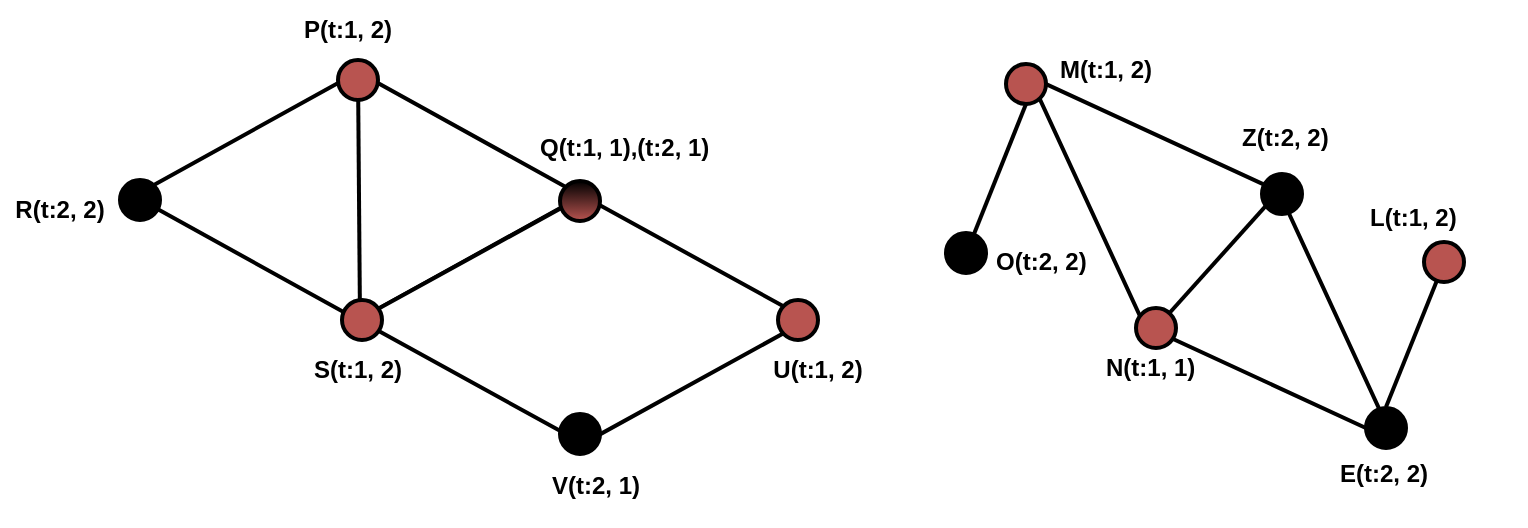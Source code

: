 <mxfile version="20.5.1" type="github" pages="2">
  <diagram id="48U7BdmEkysenEwDf8BN" name="Page-1">
    <mxGraphModel dx="868" dy="468" grid="1" gridSize="12" guides="1" tooltips="1" connect="1" arrows="1" fold="1" page="1" pageScale="1" pageWidth="800" pageHeight="350" math="0" shadow="0">
      <root>
        <mxCell id="0" />
        <mxCell id="1" parent="0" />
        <mxCell id="6tWI4RjrdA326ixy7KlU-11" value="&lt;b&gt;E(t:2, 2)&lt;/b&gt;" style="text;whiteSpace=wrap;html=1;strokeWidth=2;" parent="1" vertex="1">
          <mxGeometry x="672" y="272" width="80" height="40" as="geometry" />
        </mxCell>
        <mxCell id="6tWI4RjrdA326ixy7KlU-13" value="" style="rhombus;whiteSpace=wrap;html=1;strokeWidth=2;" parent="1" vertex="1">
          <mxGeometry x="71" y="85" width="224" height="124" as="geometry" />
        </mxCell>
        <mxCell id="6tWI4RjrdA326ixy7KlU-14" value="" style="rhombus;whiteSpace=wrap;html=1;strokeWidth=2;rotation=0;direction=west;" parent="1" vertex="1">
          <mxGeometry x="183.16" y="147" width="224.84" height="123.8" as="geometry" />
        </mxCell>
        <mxCell id="6tWI4RjrdA326ixy7KlU-15" value="" style="endArrow=none;html=1;rounded=0;entryX=0.5;entryY=0;entryDx=0;entryDy=0;strokeWidth=2;" parent="1" target="6tWI4RjrdA326ixy7KlU-13" edge="1">
          <mxGeometry width="50" height="50" relative="1" as="geometry">
            <mxPoint x="184" y="209" as="sourcePoint" />
            <mxPoint x="148" y="85" as="targetPoint" />
          </mxGeometry>
        </mxCell>
        <mxCell id="6tWI4RjrdA326ixy7KlU-16" value="" style="ellipse;whiteSpace=wrap;html=1;aspect=fixed;fillColor=#B85450;strokeColor=#000000;strokeWidth=2;" parent="1" vertex="1">
          <mxGeometry x="173" y="79" width="20" height="20" as="geometry" />
        </mxCell>
        <mxCell id="6tWI4RjrdA326ixy7KlU-17" value="" style="ellipse;whiteSpace=wrap;html=1;aspect=fixed;fillColor=#000000;strokeWidth=2;" parent="1" vertex="1">
          <mxGeometry x="64" y="139" width="20" height="20" as="geometry" />
        </mxCell>
        <mxCell id="6tWI4RjrdA326ixy7KlU-18" value="" style="ellipse;whiteSpace=wrap;html=1;aspect=fixed;fillColor=#B85450;strokeWidth=2;" parent="1" vertex="1">
          <mxGeometry x="175" y="199" width="20" height="20" as="geometry" />
        </mxCell>
        <mxCell id="6tWI4RjrdA326ixy7KlU-19" value="" style="ellipse;whiteSpace=wrap;html=1;aspect=fixed;fillColor=#000000;strokeWidth=2;gradientColor=#B85450;" parent="1" vertex="1">
          <mxGeometry x="284" y="139.5" width="20" height="20" as="geometry" />
        </mxCell>
        <mxCell id="6tWI4RjrdA326ixy7KlU-20" value="" style="ellipse;whiteSpace=wrap;html=1;aspect=fixed;fillColor=#000000;strokeWidth=2;" parent="1" vertex="1">
          <mxGeometry x="284" y="256" width="20" height="20" as="geometry" />
        </mxCell>
        <mxCell id="6tWI4RjrdA326ixy7KlU-21" value="" style="ellipse;whiteSpace=wrap;html=1;aspect=fixed;fillColor=#B85450;strokeWidth=2;" parent="1" vertex="1">
          <mxGeometry x="393" y="199" width="20" height="20" as="geometry" />
        </mxCell>
        <mxCell id="6tWI4RjrdA326ixy7KlU-22" value="&lt;b&gt;P(t:1, 2)&lt;/b&gt;" style="text;html=1;strokeColor=none;fillColor=none;align=center;verticalAlign=middle;whiteSpace=wrap;rounded=0;strokeWidth=2;" parent="1" vertex="1">
          <mxGeometry x="148" y="49" width="60" height="30" as="geometry" />
        </mxCell>
        <mxCell id="6tWI4RjrdA326ixy7KlU-23" value="&lt;b&gt;Q(t:1, 1),(t:2, 1)&lt;/b&gt;" style="text;whiteSpace=wrap;html=1;strokeWidth=2;" parent="1" vertex="1">
          <mxGeometry x="272" y="109" width="91" height="25" as="geometry" />
        </mxCell>
        <mxCell id="6tWI4RjrdA326ixy7KlU-24" value="&lt;b&gt;R(t:2, 2)&lt;/b&gt;" style="text;html=1;strokeColor=none;fillColor=none;align=center;verticalAlign=middle;whiteSpace=wrap;rounded=0;strokeWidth=2;" parent="1" vertex="1">
          <mxGeometry x="4" y="139" width="60" height="30" as="geometry" />
        </mxCell>
        <mxCell id="6tWI4RjrdA326ixy7KlU-25" value="&lt;b&gt;S(t:1, 2)&lt;/b&gt;" style="text;html=1;strokeColor=none;fillColor=none;align=center;verticalAlign=middle;whiteSpace=wrap;rounded=0;strokeWidth=2;" parent="1" vertex="1">
          <mxGeometry x="153" y="219" width="60" height="30" as="geometry" />
        </mxCell>
        <mxCell id="6tWI4RjrdA326ixy7KlU-26" value="&lt;b&gt;V(t:2, 1)&lt;/b&gt;" style="text;html=1;strokeColor=none;fillColor=none;align=center;verticalAlign=middle;whiteSpace=wrap;rounded=0;strokeWidth=2;" parent="1" vertex="1">
          <mxGeometry x="272" y="277" width="60" height="30" as="geometry" />
        </mxCell>
        <mxCell id="6tWI4RjrdA326ixy7KlU-27" value="&lt;b&gt;U(t:1, 2)&lt;/b&gt;" style="text;html=1;strokeColor=none;fillColor=none;align=center;verticalAlign=middle;whiteSpace=wrap;rounded=0;strokeWidth=2;" parent="1" vertex="1">
          <mxGeometry x="383" y="219" width="60" height="30" as="geometry" />
        </mxCell>
        <mxCell id="6tWI4RjrdA326ixy7KlU-41" value="" style="rhombus;whiteSpace=wrap;html=1;rotation=45;strokeWidth=2;" parent="1" vertex="1">
          <mxGeometry x="480.9" y="130.82" width="257.85" height="95" as="geometry" />
        </mxCell>
        <mxCell id="6tWI4RjrdA326ixy7KlU-42" value="" style="endArrow=none;html=1;rounded=0;entryX=0.5;entryY=0;entryDx=0;entryDy=0;strokeWidth=2;" parent="1" target="6tWI4RjrdA326ixy7KlU-41" edge="1">
          <mxGeometry width="50" height="50" relative="1" as="geometry">
            <mxPoint x="582" y="213" as="sourcePoint" />
            <mxPoint x="632" y="163" as="targetPoint" />
          </mxGeometry>
        </mxCell>
        <mxCell id="6tWI4RjrdA326ixy7KlU-43" value="" style="ellipse;whiteSpace=wrap;html=1;aspect=fixed;fillColor=#B85450;strokeWidth=2;" parent="1" vertex="1">
          <mxGeometry x="572" y="203" width="20" height="20" as="geometry" />
        </mxCell>
        <mxCell id="6tWI4RjrdA326ixy7KlU-44" value="" style="ellipse;whiteSpace=wrap;html=1;aspect=fixed;fillColor=#B85450;strokeWidth=2;" parent="1" vertex="1">
          <mxGeometry x="507" y="81" width="20" height="20" as="geometry" />
        </mxCell>
        <mxCell id="6tWI4RjrdA326ixy7KlU-45" value="" style="ellipse;whiteSpace=wrap;html=1;aspect=fixed;fillColor=#000000;strokeWidth=2;" parent="1" vertex="1">
          <mxGeometry x="635" y="136" width="20" height="20" as="geometry" />
        </mxCell>
        <mxCell id="6tWI4RjrdA326ixy7KlU-46" value="" style="ellipse;whiteSpace=wrap;html=1;aspect=fixed;fillColor=#000000;strokeWidth=2;" parent="1" vertex="1">
          <mxGeometry x="687" y="253" width="20" height="20" as="geometry" />
        </mxCell>
        <mxCell id="6tWI4RjrdA326ixy7KlU-47" value="" style="endArrow=none;html=1;rounded=0;strokeWidth=2;" parent="1" edge="1">
          <mxGeometry width="50" height="50" relative="1" as="geometry">
            <mxPoint x="487" y="176" as="sourcePoint" />
            <mxPoint x="517" y="101" as="targetPoint" />
          </mxGeometry>
        </mxCell>
        <mxCell id="6tWI4RjrdA326ixy7KlU-48" value="" style="ellipse;whiteSpace=wrap;html=1;aspect=fixed;fillColor=#000000;strokeWidth=2;" parent="1" vertex="1">
          <mxGeometry x="477" y="165.5" width="20" height="20" as="geometry" />
        </mxCell>
        <mxCell id="6tWI4RjrdA326ixy7KlU-49" value="" style="endArrow=none;html=1;rounded=0;strokeWidth=2;" parent="1" edge="1">
          <mxGeometry width="50" height="50" relative="1" as="geometry">
            <mxPoint x="697" y="252.5" as="sourcePoint" />
            <mxPoint x="727" y="178" as="targetPoint" />
          </mxGeometry>
        </mxCell>
        <mxCell id="6tWI4RjrdA326ixy7KlU-50" value="" style="ellipse;whiteSpace=wrap;html=1;aspect=fixed;fillColor=#B85450;strokeWidth=2;" parent="1" vertex="1">
          <mxGeometry x="716" y="170" width="20" height="20" as="geometry" />
        </mxCell>
        <mxCell id="6tWI4RjrdA326ixy7KlU-51" value="&lt;b&gt;M(t:1, 2)&lt;/b&gt;" style="text;html=1;strokeColor=none;fillColor=none;align=center;verticalAlign=middle;whiteSpace=wrap;rounded=0;strokeWidth=2;" parent="1" vertex="1">
          <mxGeometry x="527" y="69" width="60" height="30" as="geometry" />
        </mxCell>
        <mxCell id="6tWI4RjrdA326ixy7KlU-52" value="&lt;b&gt;N(t:1, 1)&lt;/b&gt;" style="text;whiteSpace=wrap;html=1;strokeWidth=2;" parent="1" vertex="1">
          <mxGeometry x="555" y="219" width="80" height="40" as="geometry" />
        </mxCell>
        <mxCell id="6tWI4RjrdA326ixy7KlU-53" value="&lt;b&gt;O(t:2, 2)&lt;/b&gt;" style="text;whiteSpace=wrap;html=1;strokeWidth=2;" parent="1" vertex="1">
          <mxGeometry x="500" y="165.5" width="50" height="40" as="geometry" />
        </mxCell>
        <mxCell id="6tWI4RjrdA326ixy7KlU-54" value="&lt;b&gt;Z(t:2, 2)&lt;/b&gt;" style="text;whiteSpace=wrap;html=1;strokeWidth=2;" parent="1" vertex="1">
          <mxGeometry x="623" y="104" width="80" height="40" as="geometry" />
        </mxCell>
        <mxCell id="6tWI4RjrdA326ixy7KlU-55" value="&lt;b&gt;L(t:1, 2)&lt;/b&gt;" style="text;whiteSpace=wrap;html=1;strokeWidth=2;" parent="1" vertex="1">
          <mxGeometry x="687" y="144" width="80" height="40" as="geometry" />
        </mxCell>
      </root>
    </mxGraphModel>
  </diagram>
  <diagram id="8jtf24WhiEVQzLLhBffS" name="Page-2">
    <mxGraphModel dx="868" dy="468" grid="1" gridSize="10" guides="1" tooltips="1" connect="1" arrows="1" fold="1" page="1" pageScale="1" pageWidth="1169" pageHeight="827" math="0" shadow="0">
      <root>
        <mxCell id="0" />
        <mxCell id="1" parent="0" />
      </root>
    </mxGraphModel>
  </diagram>
</mxfile>
